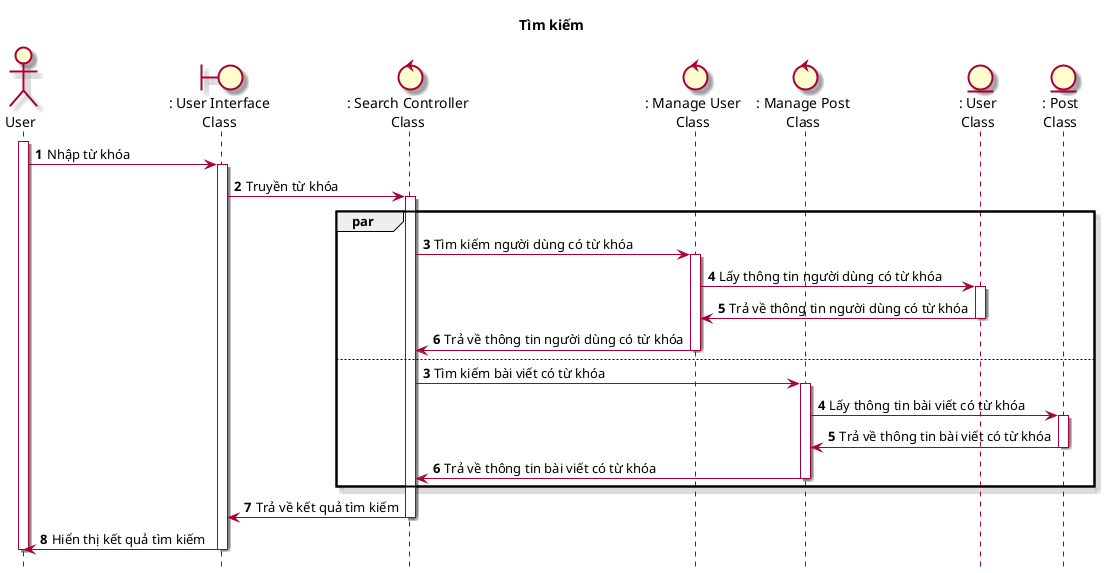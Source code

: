 @startuml SeqTimKiem

skin rose
hide footbox

title Tìm kiếm

actor User as user
boundary ": User Interface\nClass" as userInterface
control ": Search Controller\nClass" as searchController
control ": Manage User\nClass" as manageUser
control ": Manage Post\nClass" as managePost
entity ": User\nClass" as userClass
entity ": Post\nClass" as postClass

autonumber
user++
user -> userInterface++: Nhập từ khóa
userInterface -> searchController++: Truyền từ khóa
par
    searchController -> manageUser++: Tìm kiếm người dùng có từ khóa
    manageUser -> userClass++: Lấy thông tin người dùng có từ khóa
    userClass -> manageUser--: Trả về thông tin người dùng có từ khóa
    manageUser -> searchController--: Trả về thông tin người dùng có từ khóa
    else
    autonumber 3
    searchController -> managePost++: Tìm kiếm bài viết có từ khóa
    managePost -> postClass++: Lấy thông tin bài viết có từ khóa
    postClass -> managePost--: Trả về thông tin bài viết có từ khóa
    managePost -> searchController--: Trả về thông tin bài viết có từ khóa
end
searchController -> userInterface--: Trả về kết quả tìm kiếm
userInterface -> user--: Hiển thị kết quả tìm kiếm
user--
@enduml